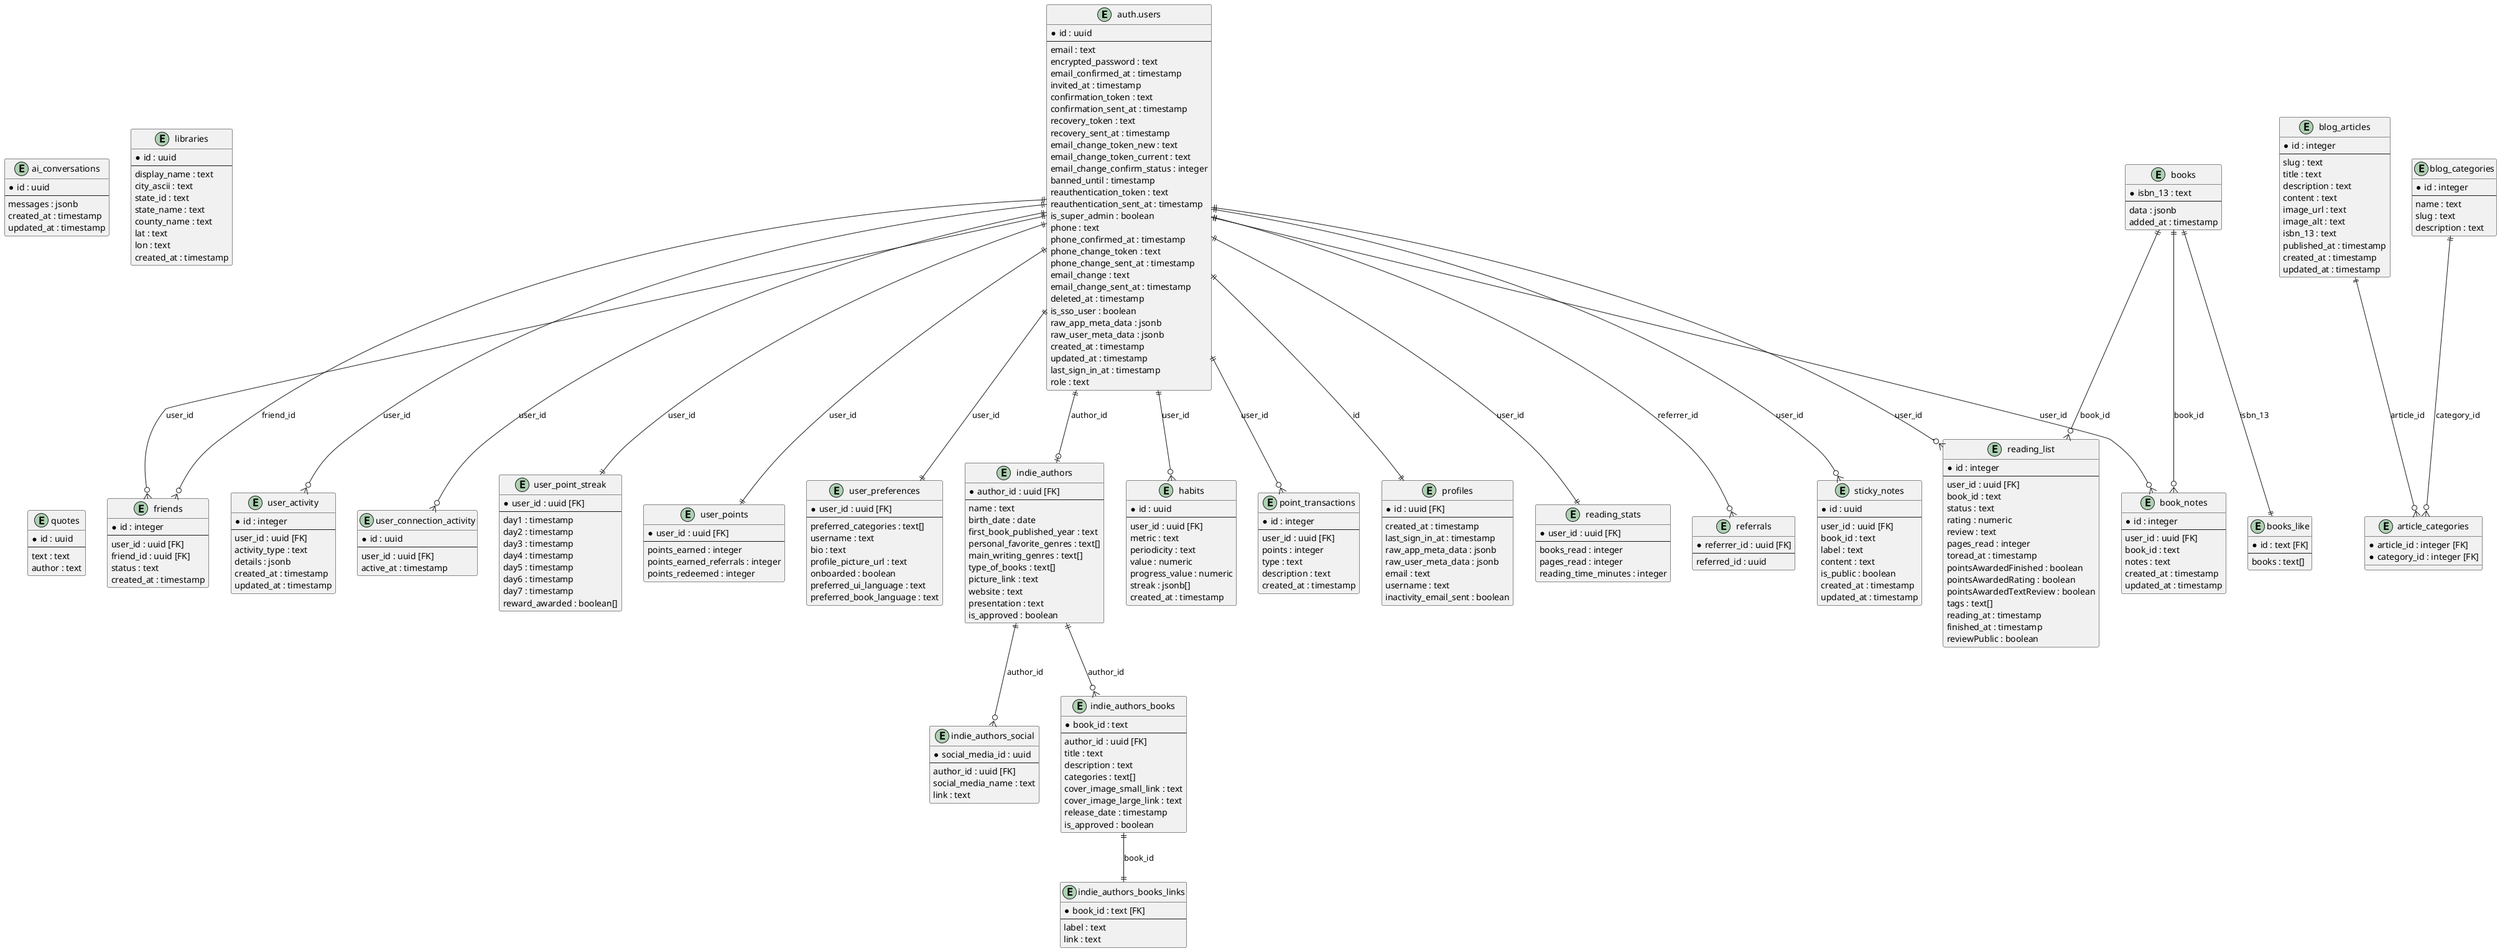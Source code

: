 @startuml

' Auth Schema Tables
entity "auth.users" as auth_users {
  * id : uuid
  --
  email : text
  encrypted_password : text
  email_confirmed_at : timestamp
  invited_at : timestamp
  confirmation_token : text
  confirmation_sent_at : timestamp
  recovery_token : text
  recovery_sent_at : timestamp
  email_change_token_new : text
  email_change_token_current : text
  email_change_confirm_status : integer
  banned_until : timestamp
  reauthentication_token : text
  reauthentication_sent_at : timestamp
  is_super_admin : boolean
  phone : text
  phone_confirmed_at : timestamp
  phone_change_token : text
  phone_change_sent_at : timestamp
  email_change : text
  email_change_sent_at : timestamp
  deleted_at : timestamp
  is_sso_user : boolean
  raw_app_meta_data : jsonb
  raw_user_meta_data : jsonb
  created_at : timestamp
  updated_at : timestamp
  last_sign_in_at : timestamp
  role : text
}

' Public Schema Tables
entity "indie_authors" {
  * author_id : uuid [FK]
  --
  name : text
  birth_date : date
  first_book_published_year : text
  personal_favorite_genres : text[]
  main_writing_genres : text[]
  type_of_books : text[]
  picture_link : text
  website : text
  presentation : text
  is_approved : boolean
}

entity "indie_authors_social" {
  * social_media_id : uuid
  --
  author_id : uuid [FK]
  social_media_name : text
  link : text
}

entity "indie_authors_books" {
  * book_id : text
  --
  author_id : uuid [FK]
  title : text
  description : text
  categories : text[]
  cover_image_small_link : text
  cover_image_large_link : text
  release_date : timestamp
  is_approved : boolean
}

entity "indie_authors_books_links" {
  * book_id : text [FK]
  --
  label : text
  link : text
}

entity "ai_conversations" {
  * id : uuid
  --
  messages : jsonb
  created_at : timestamp
  updated_at : timestamp
}

entity "article_categories" {
  * article_id : integer [FK]
  * category_id : integer [FK]
}

entity "blog_articles" {
  * id : integer
  --
  slug : text
  title : text
  description : text
  content : text
  image_url : text
  image_alt : text
  isbn_13 : text
  published_at : timestamp
  created_at : timestamp
  updated_at : timestamp
}

entity "blog_categories" {
  * id : integer
  --
  name : text
  slug : text
  description : text
}

entity "book_notes" {
  * id : integer
  --
  user_id : uuid [FK]
  book_id : text
  notes : text
  created_at : timestamp
  updated_at : timestamp
}

entity "books" {
  * isbn_13 : text
  --
  data : jsonb
  added_at : timestamp
}

entity "books_like" {
  * id : text [FK]
  --
  books : text[]
}

entity "friends" {
  * id : integer
  --
  user_id : uuid [FK]
  friend_id : uuid [FK]
  status : text
  created_at : timestamp
}

entity "habits" {
  * id : uuid
  --
  user_id : uuid [FK]
  metric : text
  periodicity : text
  value : numeric
  progress_value : numeric
  streak : jsonb[]
  created_at : timestamp
}

entity "libraries" {
  * id : uuid
  --
  display_name : text
  city_ascii : text
  state_id : text
  state_name : text
  county_name : text
  lat : text
  lon : text
  created_at : timestamp
}

entity "point_transactions" {
  * id : integer
  --
  user_id : uuid [FK]
  points : integer
  type : text
  description : text
  created_at : timestamp
}

entity "profiles" {
  * id : uuid [FK]
  --
  created_at : timestamp
  last_sign_in_at : timestamp
  raw_app_meta_data : jsonb
  raw_user_meta_data : jsonb
  email : text
  username : text
  inactivity_email_sent : boolean
}

entity "quotes" {
  * id : uuid
  --
  text : text
  author : text
}

entity "reading_list" {
  * id : integer
  --
  user_id : uuid [FK]
  book_id : text
  status : text
  rating : numeric
  review : text
  pages_read : integer
  toread_at : timestamp
  pointsAwardedFinished : boolean
  pointsAwardedRating : boolean
  pointsAwardedTextReview : boolean
  tags : text[]
  reading_at : timestamp
  finished_at : timestamp
  reviewPublic : boolean
}

entity "reading_stats" {
  * user_id : uuid [FK]
  --
  books_read : integer
  pages_read : integer
  reading_time_minutes : integer
}

entity "referrals" {
  * referrer_id : uuid [FK]
  --
  referred_id : uuid
}

entity "sticky_notes" {
  * id : uuid
  --
  user_id : uuid [FK]
  book_id : text
  label : text
  content : text
  is_public : boolean
  created_at : timestamp
  updated_at : timestamp
}

entity "user_activity" {
  * id : integer
  --
  user_id : uuid [FK]
  activity_type : text
  details : jsonb
  created_at : timestamp
  updated_at : timestamp
}

entity "user_connection_activity" {
  * id : uuid
  --
  user_id : uuid [FK]
  active_at : timestamp
}

entity "user_point_streak" {
  * user_id : uuid [FK]
  --
  day1 : timestamp
  day2 : timestamp
  day3 : timestamp
  day4 : timestamp
  day5 : timestamp
  day6 : timestamp
  day7 : timestamp
  reward_awarded : boolean[]
}

entity "user_points" {
  * user_id : uuid [FK]
  --
  points_earned : integer
  points_earned_referrals : integer
  points_redeemed : integer
}

entity "user_preferences" {
  * user_id : uuid [FK]
  --
  preferred_categories : text[]
  username : text
  bio : text
  profile_picture_url : text
  onboarded : boolean
  preferred_ui_language : text
  preferred_book_language : text
}

' Relationships
auth_users ||--o| indie_authors : "author_id"
indie_authors ||--o{ indie_authors_social : "author_id"
indie_authors ||--o{ indie_authors_books : "author_id"
indie_authors_books ||--|| indie_authors_books_links : "book_id"

auth_users ||--o{ book_notes : "user_id"
books ||--o{ book_notes : "book_id"
books ||--o{ reading_list : "book_id"
books ||--|| books_like : "isbn_13"

auth_users ||--|| profiles : "id"
auth_users ||--|| reading_stats : "user_id"
auth_users ||--|| user_point_streak : "user_id"
auth_users ||--|| user_points : "user_id"
auth_users ||--|| user_preferences : "user_id"
auth_users ||--o{ friends : "user_id"
auth_users ||--o{ friends : "friend_id"
auth_users ||--o{ point_transactions : "user_id"
auth_users ||--o{ reading_list : "user_id"
auth_users ||--o{ user_activity : "user_id"
auth_users ||--o{ habits : "user_id"
auth_users ||--o{ sticky_notes : "user_id"
auth_users ||--o{ user_connection_activity : "user_id"
auth_users ||--o{ referrals : "referrer_id"

blog_articles ||--o{ article_categories : "article_id"
blog_categories ||--o{ article_categories : "category_id"

@enduml
